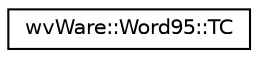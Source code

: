 digraph "类继承关系图"
{
  edge [fontname="Helvetica",fontsize="10",labelfontname="Helvetica",labelfontsize="10"];
  node [fontname="Helvetica",fontsize="10",shape=record];
  rankdir="LR";
  Node0 [label="wvWare::Word95::TC",height=0.2,width=0.4,color="black", fillcolor="white", style="filled",URL="$structwv_ware_1_1_word95_1_1_t_c.html"];
}

